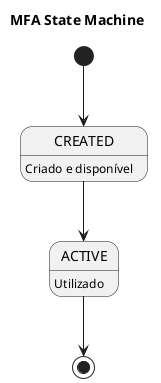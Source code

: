 @startuml MFA State Machine
title MFA State Machine
hide empty description

[*] --> CREATED
CREATED --> ACTIVE
CREATED: Criado e disponível
ACTIVE: Utilizado
ACTIVE --> [*]
@enduml
